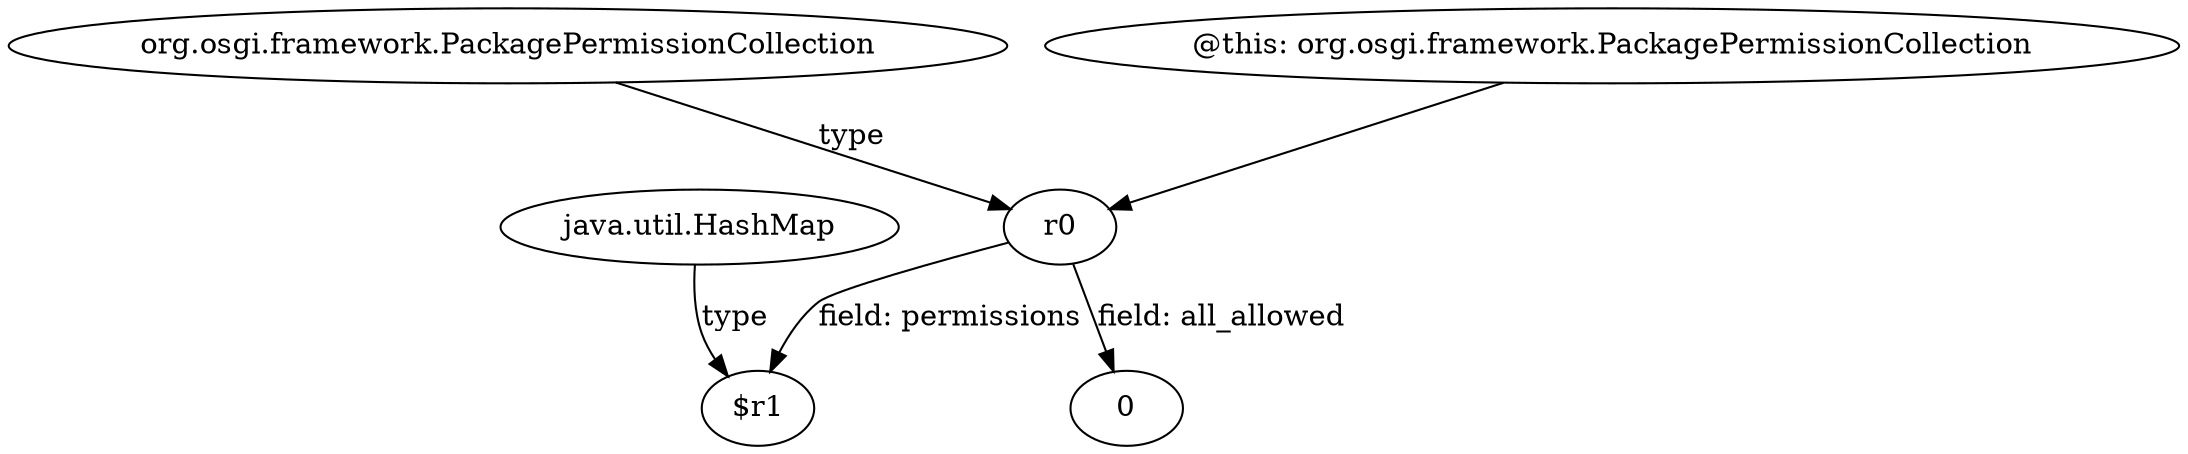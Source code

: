 digraph g {
0[label="r0"]
1[label="$r1"]
0->1[label="field: permissions"]
2[label="0"]
0->2[label="field: all_allowed"]
3[label="org.osgi.framework.PackagePermissionCollection"]
3->0[label="type"]
4[label="@this: org.osgi.framework.PackagePermissionCollection"]
4->0[label=""]
5[label="java.util.HashMap"]
5->1[label="type"]
}